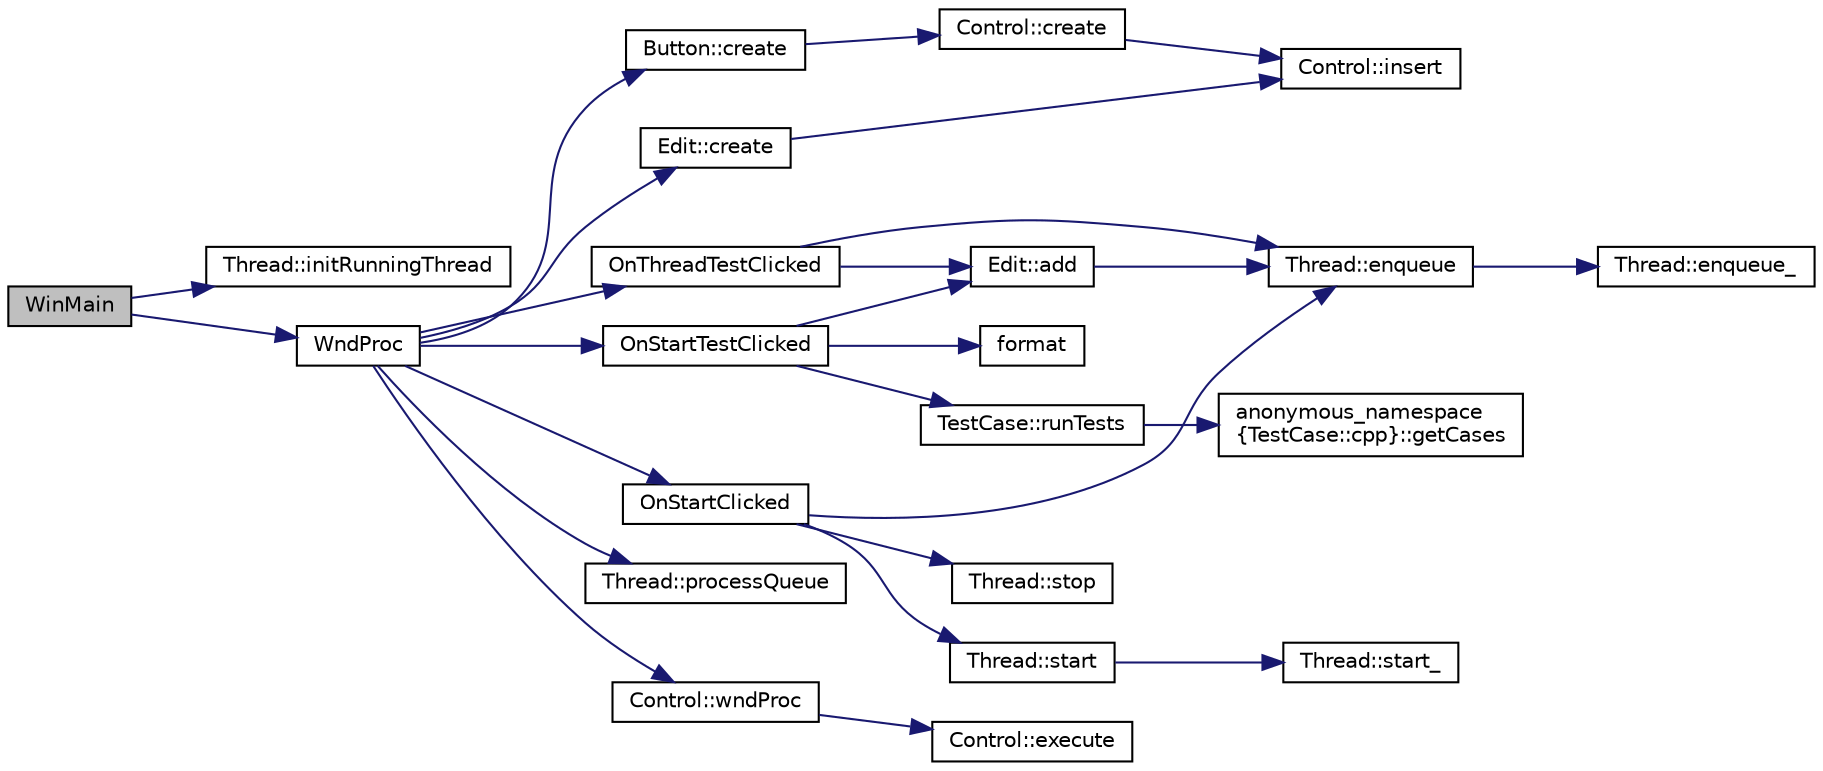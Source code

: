 digraph "WinMain"
{
 // INTERACTIVE_SVG=YES
 // LATEX_PDF_SIZE
  edge [fontname="Helvetica",fontsize="10",labelfontname="Helvetica",labelfontsize="10"];
  node [fontname="Helvetica",fontsize="10",shape=record];
  rankdir="LR";
  Node1 [label="WinMain",height=0.2,width=0.4,color="black", fillcolor="grey75", style="filled", fontcolor="black",tooltip="The beginning of everything."];
  Node1 -> Node2 [color="midnightblue",fontsize="10",style="solid",fontname="Helvetica"];
  Node2 [label="Thread::initRunningThread",height=0.2,width=0.4,color="black", fillcolor="white", style="filled",URL="$class_thread.html#a5a2980b7db2cdd4afe3860d5df6aa94e",tooltip="Initializes a thread object with an already running thread."];
  Node1 -> Node3 [color="midnightblue",fontsize="10",style="solid",fontname="Helvetica"];
  Node3 [label="WndProc",height=0.2,width=0.4,color="black", fillcolor="white", style="filled",URL="$main_8cpp.html#a30a1e3b0304f1b083637664cbda94e72",tooltip="The declaration of the main message processing function."];
  Node3 -> Node4 [color="midnightblue",fontsize="10",style="solid",fontname="Helvetica"];
  Node4 [label="Button::create",height=0.2,width=0.4,color="black", fillcolor="white", style="filled",URL="$class_button.html#a4b47ae117b554b76c7681d0dc0f6b59a",tooltip=" "];
  Node4 -> Node5 [color="midnightblue",fontsize="10",style="solid",fontname="Helvetica"];
  Node5 [label="Control::create",height=0.2,width=0.4,color="black", fillcolor="white", style="filled",URL="$class_control.html#a5556f2e0a0d67ccba4981ddc8c39d2c3",tooltip=" "];
  Node5 -> Node6 [color="midnightblue",fontsize="10",style="solid",fontname="Helvetica"];
  Node6 [label="Control::insert",height=0.2,width=0.4,color="black", fillcolor="white", style="filled",URL="$class_control.html#af9a3acf49973e5a31594f30e979246b0",tooltip=" "];
  Node3 -> Node7 [color="midnightblue",fontsize="10",style="solid",fontname="Helvetica"];
  Node7 [label="Edit::create",height=0.2,width=0.4,color="black", fillcolor="white", style="filled",URL="$class_edit.html#ab18ca6e3077d72996f0599d984283636",tooltip=" "];
  Node7 -> Node6 [color="midnightblue",fontsize="10",style="solid",fontname="Helvetica"];
  Node3 -> Node8 [color="midnightblue",fontsize="10",style="solid",fontname="Helvetica"];
  Node8 [label="OnStartClicked",height=0.2,width=0.4,color="black", fillcolor="white", style="filled",URL="$main_8cpp.html#abdf0523e10fae27868b24d21a841e926",tooltip="All the magic is here :-)"];
  Node8 -> Node9 [color="midnightblue",fontsize="10",style="solid",fontname="Helvetica"];
  Node9 [label="Thread::enqueue",height=0.2,width=0.4,color="black", fillcolor="white", style="filled",URL="$class_thread.html#abf7db5b09bd25b345e80577f71321ee9",tooltip="The code that will be enqued in the threads task queue."];
  Node9 -> Node10 [color="midnightblue",fontsize="10",style="solid",fontname="Helvetica"];
  Node10 [label="Thread::enqueue_",height=0.2,width=0.4,color="black", fillcolor="white", style="filled",URL="$class_thread.html#a3ee4bd6db78554c9ea75cf242b8ae273",tooltip="push the functor in the queue"];
  Node8 -> Node11 [color="midnightblue",fontsize="10",style="solid",fontname="Helvetica"];
  Node11 [label="Thread::start",height=0.2,width=0.4,color="black", fillcolor="white", style="filled",URL="$class_thread.html#ada9adb041744058adc9abb1744e86c5d",tooltip="The code that will be executed, after the new Thread is started."];
  Node11 -> Node12 [color="midnightblue",fontsize="10",style="solid",fontname="Helvetica"];
  Node12 [label="Thread::start_",height=0.2,width=0.4,color="black", fillcolor="white", style="filled",URL="$class_thread.html#af1a12dd97c3644116d394f655ca63c86",tooltip=" "];
  Node8 -> Node13 [color="midnightblue",fontsize="10",style="solid",fontname="Helvetica"];
  Node13 [label="Thread::stop",height=0.2,width=0.4,color="black", fillcolor="white", style="filled",URL="$class_thread.html#abd50159ecd409936f454c2321f673616",tooltip="Method to stop the Trhead."];
  Node3 -> Node14 [color="midnightblue",fontsize="10",style="solid",fontname="Helvetica"];
  Node14 [label="OnStartTestClicked",height=0.2,width=0.4,color="black", fillcolor="white", style="filled",URL="$main_8cpp.html#a1870be22060f25a2595afa09934e9784",tooltip=" "];
  Node14 -> Node15 [color="midnightblue",fontsize="10",style="solid",fontname="Helvetica"];
  Node15 [label="Edit::add",height=0.2,width=0.4,color="black", fillcolor="white", style="filled",URL="$class_edit.html#a3ced1bcf14de542e25d512991bcfed2f",tooltip=" "];
  Node15 -> Node9 [color="midnightblue",fontsize="10",style="solid",fontname="Helvetica"];
  Node14 -> Node16 [color="midnightblue",fontsize="10",style="solid",fontname="Helvetica"];
  Node16 [label="format",height=0.2,width=0.4,color="black", fillcolor="white", style="filled",URL="$output_8hpp.html#a40ccb49bbe6f7e94ed2bc2dc6cd7e8d0",tooltip=" "];
  Node14 -> Node17 [color="midnightblue",fontsize="10",style="solid",fontname="Helvetica"];
  Node17 [label="TestCase::runTests",height=0.2,width=0.4,color="black", fillcolor="white", style="filled",URL="$class_test_case.html#a67dbda1a6ccebdf1c834c54fce361a6a",tooltip=" "];
  Node17 -> Node18 [color="midnightblue",fontsize="10",style="solid",fontname="Helvetica"];
  Node18 [label="anonymous_namespace\l\{TestCase::cpp\}::getCases",height=0.2,width=0.4,color="black", fillcolor="white", style="filled",URL="$namespaceanonymous__namespace_02_test_case_8cpp_03.html#a4073e77346d8adea8ac92f2e309de1aa",tooltip=" "];
  Node3 -> Node19 [color="midnightblue",fontsize="10",style="solid",fontname="Helvetica"];
  Node19 [label="OnThreadTestClicked",height=0.2,width=0.4,color="black", fillcolor="white", style="filled",URL="$main_8cpp.html#a6e6bef72e348d49296a2aa278ce80ca6",tooltip="Thread-Test-Button event handler."];
  Node19 -> Node15 [color="midnightblue",fontsize="10",style="solid",fontname="Helvetica"];
  Node19 -> Node9 [color="midnightblue",fontsize="10",style="solid",fontname="Helvetica"];
  Node3 -> Node20 [color="midnightblue",fontsize="10",style="solid",fontname="Helvetica"];
  Node20 [label="Thread::processQueue",height=0.2,width=0.4,color="black", fillcolor="white", style="filled",URL="$class_thread.html#af0bd96245e2b765b410f8dd2d1aeeb69",tooltip="Processes maxElements in the running thread."];
  Node3 -> Node21 [color="midnightblue",fontsize="10",style="solid",fontname="Helvetica"];
  Node21 [label="Control::wndProc",height=0.2,width=0.4,color="black", fillcolor="white", style="filled",URL="$class_control.html#acb9c9e1fe3913ade543cf9bda76f05e3",tooltip=" "];
  Node21 -> Node22 [color="midnightblue",fontsize="10",style="solid",fontname="Helvetica"];
  Node22 [label="Control::execute",height=0.2,width=0.4,color="black", fillcolor="white", style="filled",URL="$class_control.html#a499710d0d6ee6ae6326f42b4823abde2",tooltip=" "];
}
